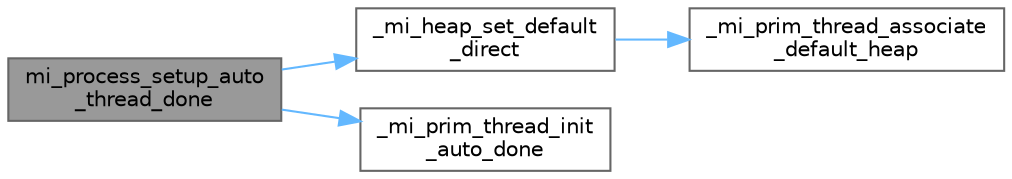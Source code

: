 digraph "mi_process_setup_auto_thread_done"
{
 // LATEX_PDF_SIZE
  bgcolor="transparent";
  edge [fontname=Helvetica,fontsize=10,labelfontname=Helvetica,labelfontsize=10];
  node [fontname=Helvetica,fontsize=10,shape=box,height=0.2,width=0.4];
  rankdir="LR";
  Node1 [id="Node000001",label="mi_process_setup_auto\l_thread_done",height=0.2,width=0.4,color="gray40", fillcolor="grey60", style="filled", fontcolor="black",tooltip=" "];
  Node1 -> Node2 [id="edge4_Node000001_Node000002",color="steelblue1",style="solid",tooltip=" "];
  Node2 [id="Node000002",label="_mi_heap_set_default\l_direct",height=0.2,width=0.4,color="grey40", fillcolor="white", style="filled",URL="$_e_a_s_t_l_2packages_2mimalloc_2src_2init_8c.html#a96662339b7c5ce88bc64ce34ac3afd62",tooltip=" "];
  Node2 -> Node3 [id="edge5_Node000002_Node000003",color="steelblue1",style="solid",tooltip=" "];
  Node3 [id="Node000003",label="_mi_prim_thread_associate\l_default_heap",height=0.2,width=0.4,color="grey40", fillcolor="white", style="filled",URL="$windows_2prim_8c.html#a14b6be498e17cdf74c6b5cb38c2ec306",tooltip=" "];
  Node1 -> Node4 [id="edge6_Node000001_Node000004",color="steelblue1",style="solid",tooltip=" "];
  Node4 [id="Node000004",label="_mi_prim_thread_init\l_auto_done",height=0.2,width=0.4,color="grey40", fillcolor="white", style="filled",URL="$windows_2prim_8c.html#a2017bda86f22f7ce43e72fed224bb030",tooltip=" "];
}
